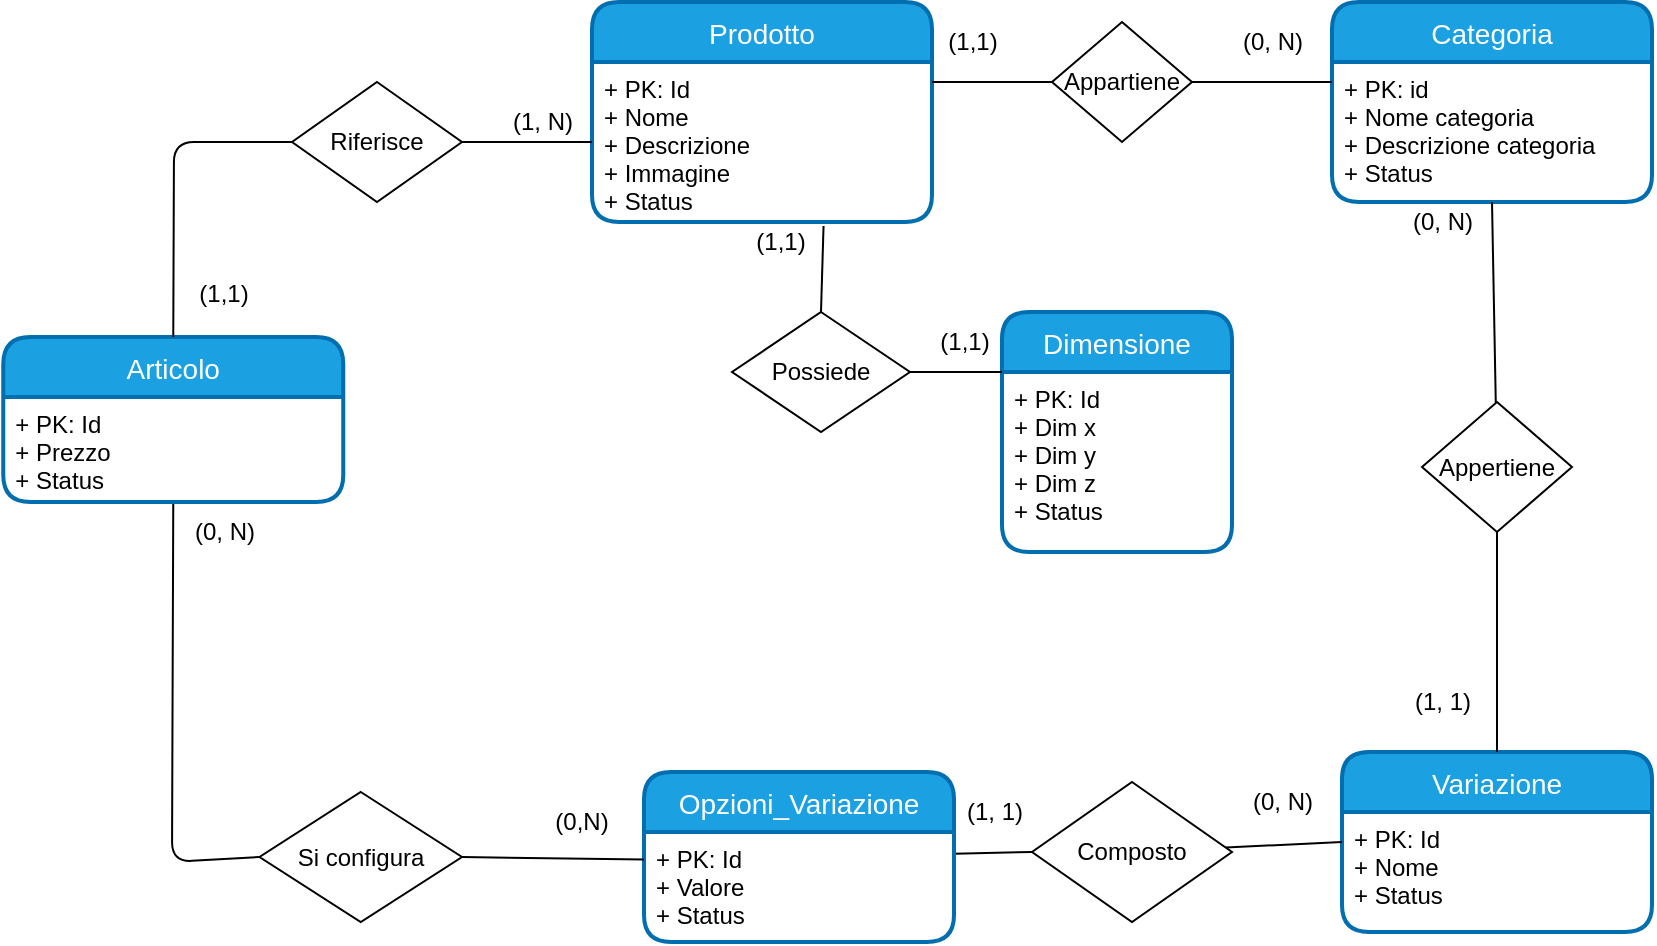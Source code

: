 <mxfile>
    <diagram id="SeY1KvnACjNW0hrse7f2" name="Page-1">
        <mxGraphModel dx="984" dy="565" grid="1" gridSize="10" guides="1" tooltips="1" connect="1" arrows="1" fold="1" page="1" pageScale="1" pageWidth="827" pageHeight="1169" math="0" shadow="0">
            <root>
                <mxCell id="0"/>
                <mxCell id="1" parent="0"/>
                <mxCell id="2" value="Prodotto" style="swimlane;childLayout=stackLayout;horizontal=1;startSize=30;horizontalStack=0;rounded=1;fontSize=14;fontStyle=0;strokeWidth=2;resizeParent=0;resizeLast=1;shadow=0;dashed=0;align=center;arcSize=15;fillColor=#1ba1e2;fontColor=#ffffff;strokeColor=#006EAF;" parent="1" vertex="1">
                    <mxGeometry x="310" y="600" width="170" height="110" as="geometry"/>
                </mxCell>
                <mxCell id="3" value="+ PK: Id&#10;+ Nome&#10;+ Descrizione&#10;+ Immagine&#10;+ Status" style="align=left;strokeColor=none;fillColor=none;spacingLeft=4;fontSize=12;verticalAlign=top;resizable=0;rotatable=0;part=1;" parent="2" vertex="1">
                    <mxGeometry y="30" width="170" height="80" as="geometry"/>
                </mxCell>
                <mxCell id="4" value="Categoria" style="swimlane;childLayout=stackLayout;horizontal=1;startSize=30;horizontalStack=0;rounded=1;fontSize=14;fontStyle=0;strokeWidth=2;resizeParent=0;resizeLast=1;shadow=0;dashed=0;align=center;fillColor=#1ba1e2;fontColor=#ffffff;strokeColor=#006EAF;" parent="1" vertex="1">
                    <mxGeometry x="680" y="600" width="160" height="100" as="geometry"/>
                </mxCell>
                <mxCell id="5" value="+ PK: id&#10;+ Nome categoria&#10;+ Descrizione categoria&#10;+ Status" style="align=left;strokeColor=none;fillColor=none;spacingLeft=4;fontSize=12;verticalAlign=top;resizable=0;rotatable=0;part=1;" parent="4" vertex="1">
                    <mxGeometry y="30" width="160" height="70" as="geometry"/>
                </mxCell>
                <mxCell id="6" style="edgeStyle=none;html=1;exitX=0;exitY=0.5;exitDx=0;exitDy=0;endArrow=none;endFill=0;" parent="1" source="8" edge="1">
                    <mxGeometry relative="1" as="geometry">
                        <mxPoint x="480" y="640" as="targetPoint"/>
                    </mxGeometry>
                </mxCell>
                <mxCell id="7" style="edgeStyle=none;html=1;exitX=1;exitY=0.5;exitDx=0;exitDy=0;endArrow=none;endFill=0;" parent="1" source="8" edge="1">
                    <mxGeometry relative="1" as="geometry">
                        <mxPoint x="680" y="640" as="targetPoint"/>
                    </mxGeometry>
                </mxCell>
                <mxCell id="8" value="Appartiene" style="shape=rhombus;perimeter=rhombusPerimeter;whiteSpace=wrap;html=1;align=center;" parent="1" vertex="1">
                    <mxGeometry x="540" y="610" width="70" height="60" as="geometry"/>
                </mxCell>
                <mxCell id="9" value="Variazione" style="swimlane;childLayout=stackLayout;horizontal=1;startSize=30;horizontalStack=0;rounded=1;fontSize=14;fontStyle=0;strokeWidth=2;resizeParent=0;resizeLast=1;shadow=0;dashed=0;align=center;fillColor=#1ba1e2;fontColor=#ffffff;strokeColor=#006EAF;" parent="1" vertex="1">
                    <mxGeometry x="685" y="975" width="155" height="90" as="geometry"/>
                </mxCell>
                <mxCell id="10" value="+ PK: Id&#10;+ Nome&#10;+ Status" style="align=left;strokeColor=none;fillColor=none;spacingLeft=4;fontSize=12;verticalAlign=top;resizable=0;rotatable=0;part=1;" parent="9" vertex="1">
                    <mxGeometry y="30" width="155" height="60" as="geometry"/>
                </mxCell>
                <mxCell id="11" style="edgeStyle=none;html=1;entryX=0.5;entryY=0;entryDx=0;entryDy=0;endArrow=none;endFill=0;" parent="1" source="13" target="9" edge="1">
                    <mxGeometry relative="1" as="geometry"/>
                </mxCell>
                <mxCell id="12" style="edgeStyle=none;html=1;entryX=0.5;entryY=1;entryDx=0;entryDy=0;endArrow=none;endFill=0;" parent="1" source="13" target="5" edge="1">
                    <mxGeometry relative="1" as="geometry"/>
                </mxCell>
                <mxCell id="13" value="Appertiene" style="shape=rhombus;perimeter=rhombusPerimeter;whiteSpace=wrap;html=1;align=center;" parent="1" vertex="1">
                    <mxGeometry x="725" y="800" width="75" height="65" as="geometry"/>
                </mxCell>
                <mxCell id="14" style="edgeStyle=none;html=1;entryX=0;entryY=0.5;entryDx=0;entryDy=0;endArrow=none;endFill=0;" parent="1" source="15" target="18" edge="1">
                    <mxGeometry relative="1" as="geometry"/>
                </mxCell>
                <mxCell id="15" value="Opzioni_Variazione" style="swimlane;childLayout=stackLayout;horizontal=1;startSize=30;horizontalStack=0;rounded=1;fontSize=14;fontStyle=0;strokeWidth=2;resizeParent=0;resizeLast=1;shadow=0;dashed=0;align=center;fillColor=#1ba1e2;fontColor=#ffffff;strokeColor=#006EAF;" parent="1" vertex="1">
                    <mxGeometry x="336" y="985" width="155" height="85" as="geometry"/>
                </mxCell>
                <mxCell id="16" value="+ PK: Id&#10;+ Valore&#10;+ Status&#10;" style="align=left;strokeColor=none;fillColor=none;spacingLeft=4;fontSize=12;verticalAlign=top;resizable=0;rotatable=0;part=1;" parent="15" vertex="1">
                    <mxGeometry y="30" width="155" height="55" as="geometry"/>
                </mxCell>
                <mxCell id="17" style="edgeStyle=none;html=1;entryX=0;entryY=0.5;entryDx=0;entryDy=0;endArrow=none;endFill=0;" parent="1" source="18" target="9" edge="1">
                    <mxGeometry relative="1" as="geometry"/>
                </mxCell>
                <mxCell id="18" value="Composto" style="shape=rhombus;perimeter=rhombusPerimeter;whiteSpace=wrap;html=1;align=center;" parent="1" vertex="1">
                    <mxGeometry x="530" y="990" width="100" height="70" as="geometry"/>
                </mxCell>
                <mxCell id="19" value="Dimensione" style="swimlane;childLayout=stackLayout;horizontal=1;startSize=30;horizontalStack=0;rounded=1;fontSize=14;fontStyle=0;strokeWidth=2;resizeParent=0;resizeLast=1;shadow=0;dashed=0;align=center;fillColor=#1ba1e2;fontColor=#ffffff;strokeColor=#006EAF;" parent="1" vertex="1">
                    <mxGeometry x="515" y="755" width="115" height="120" as="geometry"/>
                </mxCell>
                <mxCell id="20" value="+ PK: Id&#10;+ Dim x&#10;+ Dim y&#10;+ Dim z&#10;+ Status" style="align=left;strokeColor=none;fillColor=none;spacingLeft=4;fontSize=12;verticalAlign=top;resizable=0;rotatable=0;part=1;" parent="19" vertex="1">
                    <mxGeometry y="30" width="115" height="90" as="geometry"/>
                </mxCell>
                <mxCell id="21" style="edgeStyle=none;html=1;exitX=0.5;exitY=0;exitDx=0;exitDy=0;entryX=0.681;entryY=1.025;entryDx=0;entryDy=0;endArrow=none;endFill=0;entryPerimeter=0;" parent="1" source="23" target="3" edge="1">
                    <mxGeometry relative="1" as="geometry"/>
                </mxCell>
                <mxCell id="22" style="edgeStyle=none;html=1;exitX=1;exitY=0.5;exitDx=0;exitDy=0;entryX=0;entryY=0;entryDx=0;entryDy=0;endArrow=none;endFill=0;" parent="1" source="23" target="20" edge="1">
                    <mxGeometry relative="1" as="geometry"/>
                </mxCell>
                <mxCell id="23" value="Possiede" style="shape=rhombus;perimeter=rhombusPerimeter;whiteSpace=wrap;html=1;align=center;" parent="1" vertex="1">
                    <mxGeometry x="380" y="755" width="89" height="60" as="geometry"/>
                </mxCell>
                <mxCell id="25" value="(1,1)" style="text;html=1;align=center;verticalAlign=middle;resizable=0;points=[];autosize=1;strokeColor=none;fillColor=none;" parent="1" vertex="1">
                    <mxGeometry x="480" y="610" width="40" height="20" as="geometry"/>
                </mxCell>
                <mxCell id="26" value="(0, N)" style="text;html=1;align=center;verticalAlign=middle;resizable=0;points=[];autosize=1;strokeColor=none;fillColor=none;" parent="1" vertex="1">
                    <mxGeometry x="625" y="605" width="50" height="30" as="geometry"/>
                </mxCell>
                <mxCell id="27" value="(0, N)" style="text;html=1;align=center;verticalAlign=middle;resizable=0;points=[];autosize=1;strokeColor=none;fillColor=none;" parent="1" vertex="1">
                    <mxGeometry x="710" y="695" width="50" height="30" as="geometry"/>
                </mxCell>
                <mxCell id="28" value="(1, 1)" style="text;html=1;align=center;verticalAlign=middle;resizable=0;points=[];autosize=1;strokeColor=none;fillColor=none;" parent="1" vertex="1">
                    <mxGeometry x="715" y="940" width="40" height="20" as="geometry"/>
                </mxCell>
                <mxCell id="29" style="edgeStyle=none;html=1;entryX=0;entryY=0.25;entryDx=0;entryDy=0;startArrow=none;startFill=0;endArrow=none;endFill=0;exitX=1;exitY=0.5;exitDx=0;exitDy=0;" parent="1" source="38" target="16" edge="1">
                    <mxGeometry relative="1" as="geometry">
                        <mxPoint x="310" y="910" as="sourcePoint"/>
                        <Array as="points"/>
                    </mxGeometry>
                </mxCell>
                <mxCell id="30" value="(1,1)" style="text;html=1;strokeColor=none;fillColor=none;align=center;verticalAlign=middle;whiteSpace=wrap;rounded=0;" parent="1" vertex="1">
                    <mxGeometry x="380" y="710" width="49" height="20" as="geometry"/>
                </mxCell>
                <mxCell id="31" value="(1,1)" style="text;html=1;strokeColor=none;fillColor=none;align=center;verticalAlign=middle;whiteSpace=wrap;rounded=0;" parent="1" vertex="1">
                    <mxGeometry x="469" y="760" width="55" height="20" as="geometry"/>
                </mxCell>
                <mxCell id="32" value="(0, N)" style="text;html=1;align=center;verticalAlign=middle;resizable=0;points=[];autosize=1;strokeColor=none;fillColor=none;" parent="1" vertex="1">
                    <mxGeometry x="630" y="990" width="50" height="20" as="geometry"/>
                </mxCell>
                <mxCell id="33" value="(1, 1)" style="text;html=1;align=center;verticalAlign=middle;resizable=0;points=[];autosize=1;strokeColor=none;fillColor=none;" parent="1" vertex="1">
                    <mxGeometry x="491" y="995" width="40" height="20" as="geometry"/>
                </mxCell>
                <mxCell id="34" value="(1, N)" style="text;html=1;align=center;verticalAlign=middle;resizable=0;points=[];autosize=1;strokeColor=none;fillColor=none;" parent="1" vertex="1">
                    <mxGeometry x="260" y="650" width="50" height="20" as="geometry"/>
                </mxCell>
                <mxCell id="35" value="(1,1)" style="text;html=1;strokeColor=none;fillColor=none;align=center;verticalAlign=middle;whiteSpace=wrap;rounded=0;" parent="1" vertex="1">
                    <mxGeometry x="101.25" y="737.5" width="50" height="17.5" as="geometry"/>
                </mxCell>
                <mxCell id="36" value="(0,N)" style="text;html=1;strokeColor=none;fillColor=none;align=center;verticalAlign=middle;whiteSpace=wrap;rounded=0;" parent="1" vertex="1">
                    <mxGeometry x="275" y="995" width="60" height="30" as="geometry"/>
                </mxCell>
                <mxCell id="37" style="edgeStyle=none;html=1;exitX=0;exitY=0.5;exitDx=0;exitDy=0;entryX=0.5;entryY=1;entryDx=0;entryDy=0;endArrow=none;endFill=0;" parent="1" source="38" target="44" edge="1">
                    <mxGeometry relative="1" as="geometry">
                        <Array as="points">
                            <mxPoint x="100" y="1030"/>
                        </Array>
                        <mxPoint x="117.5" y="810" as="targetPoint"/>
                    </mxGeometry>
                </mxCell>
                <mxCell id="38" value="Si configura" style="shape=rhombus;perimeter=rhombusPerimeter;whiteSpace=wrap;html=1;align=center;" parent="1" vertex="1">
                    <mxGeometry x="143.75" y="995" width="101.25" height="65" as="geometry"/>
                </mxCell>
                <mxCell id="39" value="(0, N)" style="text;html=1;align=center;verticalAlign=middle;resizable=0;points=[];autosize=1;strokeColor=none;fillColor=none;" parent="1" vertex="1">
                    <mxGeometry x="101.25" y="850" width="50" height="30" as="geometry"/>
                </mxCell>
                <mxCell id="44" value="Articolo" style="swimlane;childLayout=stackLayout;horizontal=1;startSize=30;horizontalStack=0;rounded=1;fontSize=14;fontStyle=0;strokeWidth=2;resizeParent=0;resizeLast=1;shadow=0;dashed=0;align=center;arcSize=15;fillColor=#1ba1e2;fontColor=#ffffff;strokeColor=#006EAF;" parent="1" vertex="1">
                    <mxGeometry x="15.63" y="767.5" width="170" height="82.5" as="geometry"/>
                </mxCell>
                <mxCell id="45" value="+ PK: Id&#10;+ Prezzo&#10;+ Status" style="align=left;strokeColor=none;fillColor=none;spacingLeft=4;fontSize=12;verticalAlign=top;resizable=0;rotatable=0;part=1;" parent="44" vertex="1">
                    <mxGeometry y="30" width="170" height="52.5" as="geometry"/>
                </mxCell>
                <mxCell id="46" style="edgeStyle=none;html=1;exitX=0;exitY=0.5;exitDx=0;exitDy=0;endArrow=none;endFill=0;entryX=0.5;entryY=0;entryDx=0;entryDy=0;" parent="1" source="47" target="44" edge="1">
                    <mxGeometry relative="1" as="geometry">
                        <mxPoint x="40" y="710" as="targetPoint"/>
                        <Array as="points">
                            <mxPoint x="101" y="670"/>
                        </Array>
                    </mxGeometry>
                </mxCell>
                <mxCell id="47" value="Riferisce" style="rhombus;whiteSpace=wrap;html=1;" parent="1" vertex="1">
                    <mxGeometry x="160" y="640" width="85" height="60" as="geometry"/>
                </mxCell>
                <mxCell id="48" style="edgeStyle=none;html=1;entryX=1;entryY=0.5;entryDx=0;entryDy=0;endArrow=none;endFill=0;exitX=0;exitY=0.5;exitDx=0;exitDy=0;" parent="1" source="3" target="47" edge="1">
                    <mxGeometry relative="1" as="geometry">
                        <Array as="points"/>
                    </mxGeometry>
                </mxCell>
            </root>
        </mxGraphModel>
    </diagram>
</mxfile>